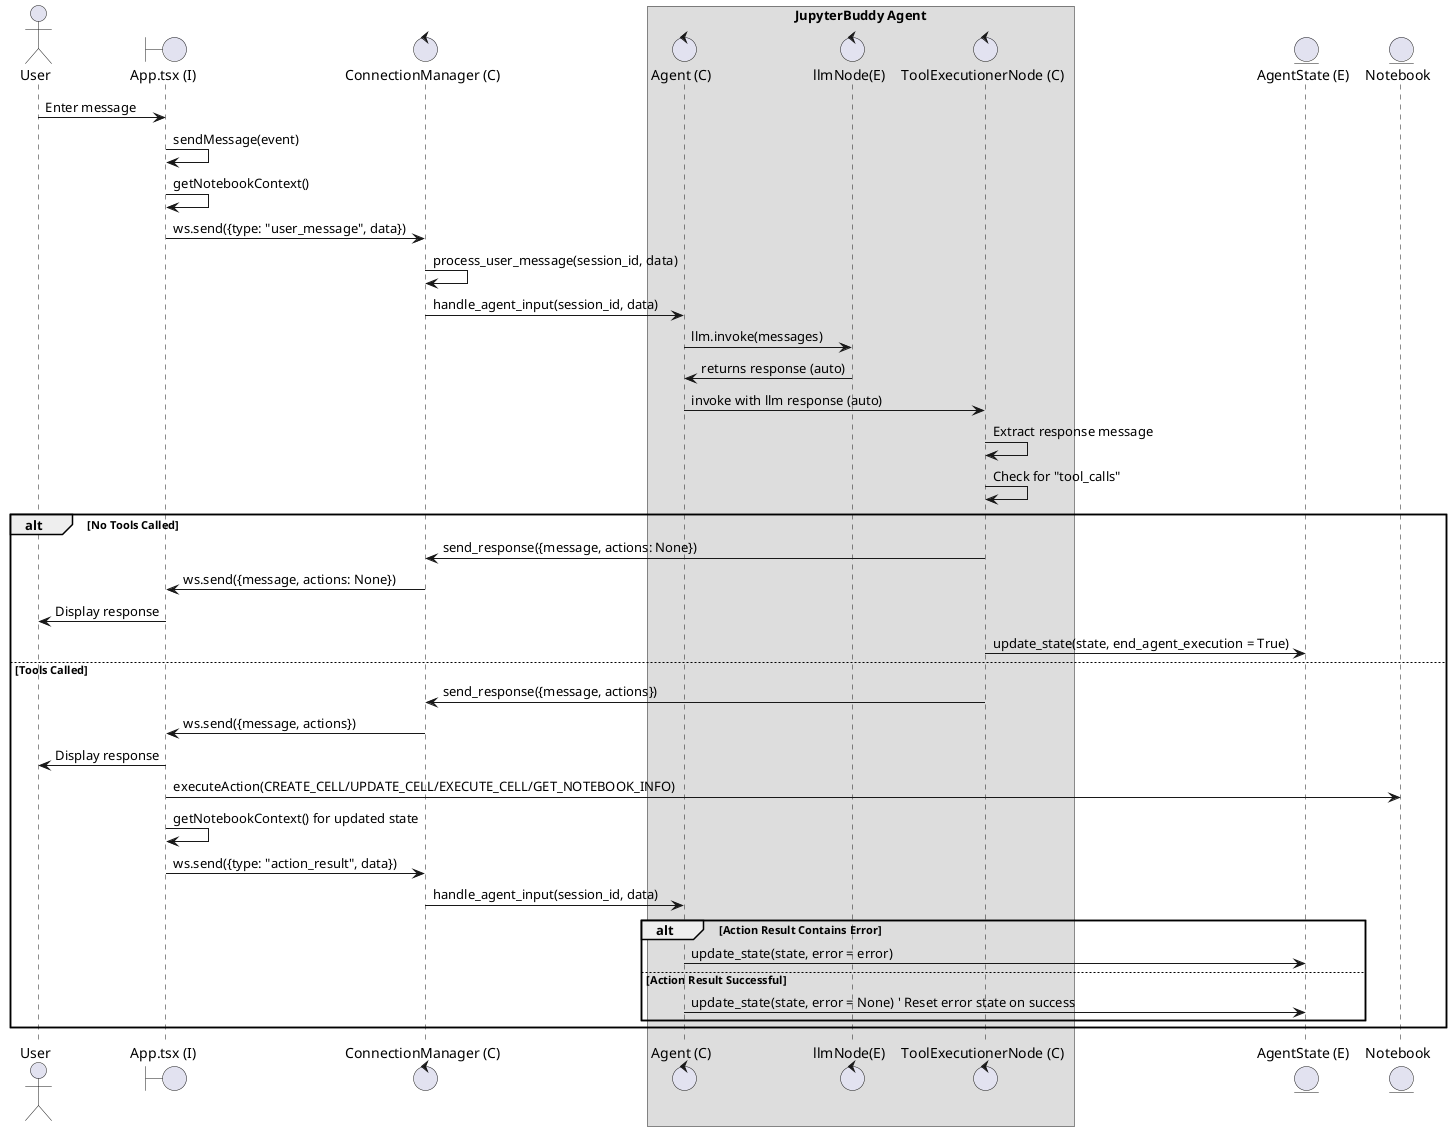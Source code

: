 @startuml JupyterBuddy System Sequence Diagram

actor User
boundary "App.tsx (I)" as Frontend
control "ConnectionManager (C)" as WebSocketManager
box "JupyterBuddy Agent"
    control "Agent (C)" as Agent
    control "llmNode(E)" as LLM
    control "ToolExecutionerNode (C)" as ToolExecutor
end box
entity "AgentState (E)" as AgentState
entity Notebook

' User sends a message
User -> Frontend: Enter message
Frontend -> Frontend: sendMessage(event)
Frontend -> Frontend: getNotebookContext()
Frontend -> WebSocketManager: ws.send({type: "user_message", data})
WebSocketManager -> WebSocketManager: process_user_message(session_id, data)
WebSocketManager -> Agent: handle_agent_input(session_id, data)

' Agent processes message
Agent -> LLM: llm.invoke(messages)
LLM -> Agent: returns response (auto)
Agent -> ToolExecutor: invoke with llm response (auto)

' Decision point - Check if LLM generated tool calls
ToolExecutor -> ToolExecutor: Extract response message
ToolExecutor -> ToolExecutor: Check for "tool_calls"

alt No Tools Called
    ToolExecutor -> WebSocketManager: send_response({message, actions: None})
    WebSocketManager -> Frontend: ws.send({message, actions: None})
    Frontend -> User: Display response
    ToolExecutor -> AgentState: update_state(state, end_agent_execution = True)
else Tools Called
    ToolExecutor -> WebSocketManager: send_response({message, actions})
    WebSocketManager -> Frontend: ws.send({message, actions})
        
    ' Frontend processes response
    Frontend -> User: Display response
    Frontend -> Notebook: executeAction(CREATE_CELL/UPDATE_CELL/EXECUTE_CELL/GET_NOTEBOOK_INFO)
    Frontend -> Frontend: getNotebookContext() for updated state
    Frontend -> WebSocketManager: ws.send({type: "action_result", data})
    WebSocketManager -> Agent: handle_agent_input(session_id, data)
    
    ' Decision point - Handle frontend result
    alt Action Result Contains Error
        ' Update state with error
        Agent -> AgentState: update_state(state, error = error)
    else Action Result Successful
        Agent -> AgentState: update_state(state, error = None) ' Reset error state on success
    end
end

@enduml
